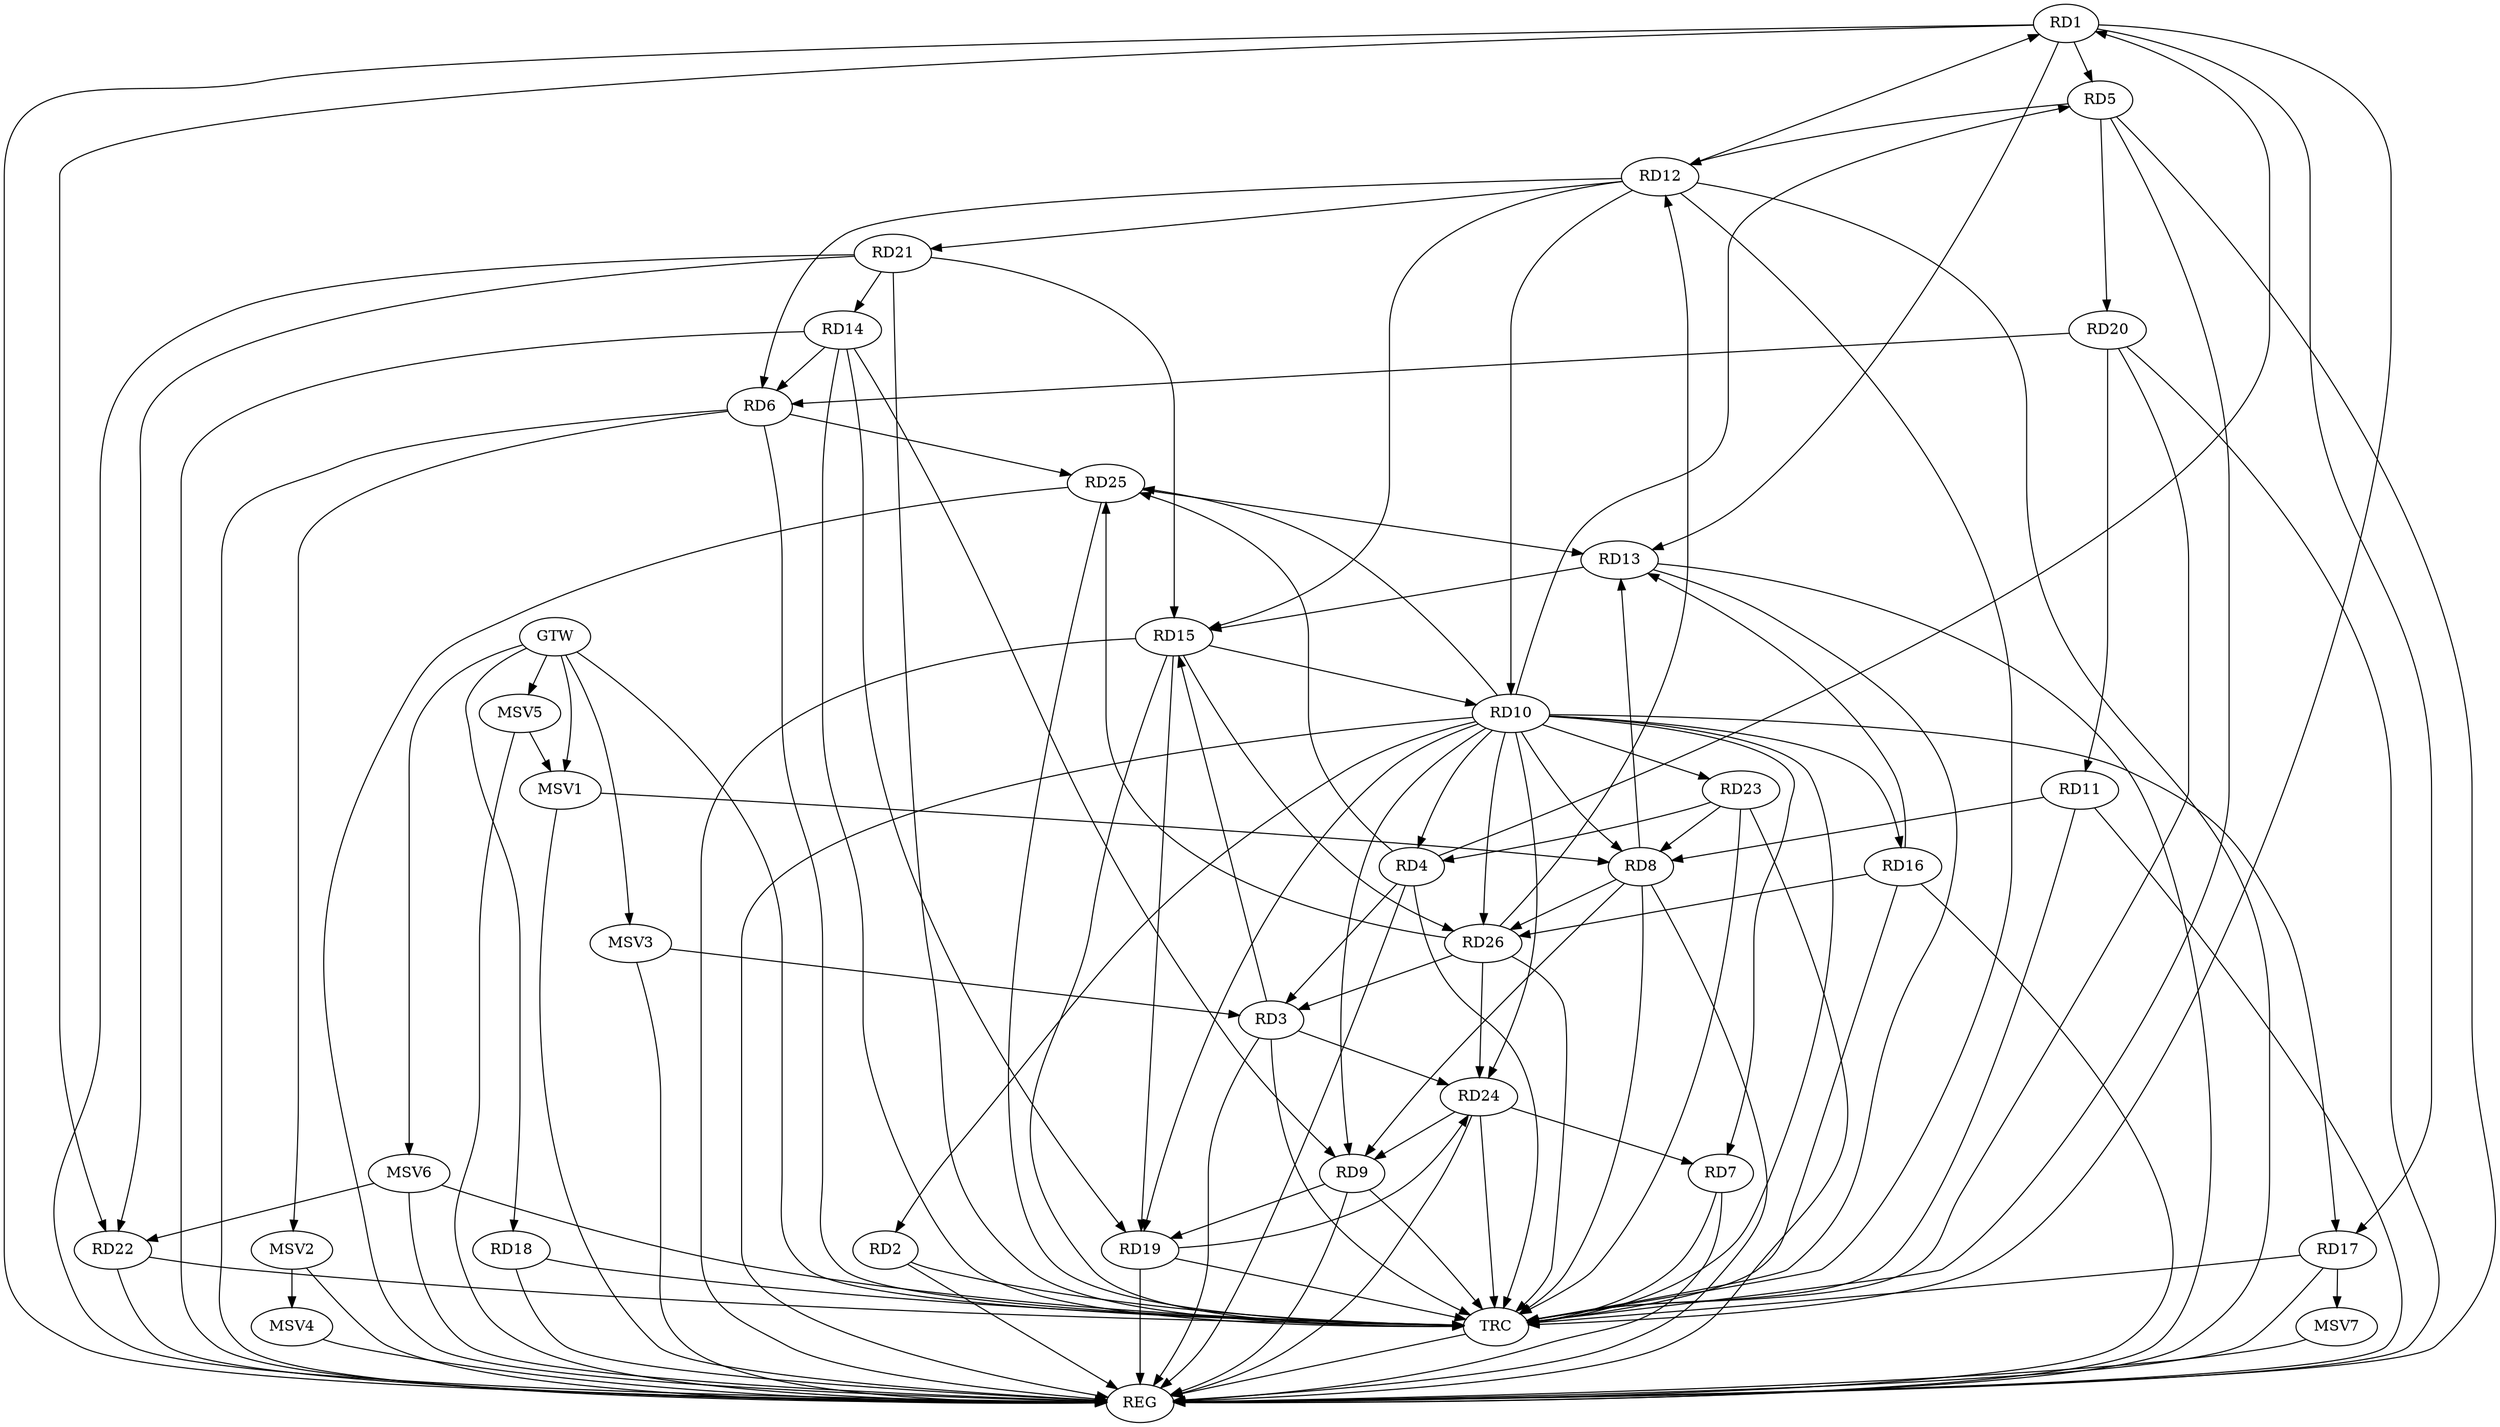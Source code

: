 strict digraph G {
  RD1 [ label="RD1" ];
  RD2 [ label="RD2" ];
  RD3 [ label="RD3" ];
  RD4 [ label="RD4" ];
  RD5 [ label="RD5" ];
  RD6 [ label="RD6" ];
  RD7 [ label="RD7" ];
  RD8 [ label="RD8" ];
  RD9 [ label="RD9" ];
  RD10 [ label="RD10" ];
  RD11 [ label="RD11" ];
  RD12 [ label="RD12" ];
  RD13 [ label="RD13" ];
  RD14 [ label="RD14" ];
  RD15 [ label="RD15" ];
  RD16 [ label="RD16" ];
  RD17 [ label="RD17" ];
  RD18 [ label="RD18" ];
  RD19 [ label="RD19" ];
  RD20 [ label="RD20" ];
  RD21 [ label="RD21" ];
  RD22 [ label="RD22" ];
  RD23 [ label="RD23" ];
  RD24 [ label="RD24" ];
  RD25 [ label="RD25" ];
  RD26 [ label="RD26" ];
  GTW [ label="GTW" ];
  REG [ label="REG" ];
  TRC [ label="TRC" ];
  MSV1 [ label="MSV1" ];
  MSV2 [ label="MSV2" ];
  MSV3 [ label="MSV3" ];
  MSV4 [ label="MSV4" ];
  MSV5 [ label="MSV5" ];
  MSV6 [ label="MSV6" ];
  MSV7 [ label="MSV7" ];
  RD4 -> RD1;
  RD1 -> RD5;
  RD12 -> RD1;
  RD1 -> RD13;
  RD1 -> RD17;
  RD1 -> RD22;
  RD4 -> RD3;
  RD3 -> RD15;
  RD3 -> RD24;
  RD26 -> RD3;
  RD23 -> RD4;
  RD4 -> RD25;
  RD5 -> RD12;
  RD5 -> RD20;
  RD12 -> RD6;
  RD14 -> RD6;
  RD20 -> RD6;
  RD6 -> RD25;
  RD24 -> RD7;
  RD8 -> RD9;
  RD10 -> RD8;
  RD11 -> RD8;
  RD8 -> RD13;
  RD23 -> RD8;
  RD8 -> RD26;
  RD10 -> RD9;
  RD14 -> RD9;
  RD9 -> RD19;
  RD24 -> RD9;
  RD12 -> RD10;
  RD15 -> RD10;
  RD10 -> RD16;
  RD10 -> RD24;
  RD10 -> RD25;
  RD20 -> RD11;
  RD12 -> RD15;
  RD12 -> RD21;
  RD26 -> RD12;
  RD13 -> RD15;
  RD16 -> RD13;
  RD25 -> RD13;
  RD14 -> RD19;
  RD21 -> RD14;
  RD15 -> RD19;
  RD21 -> RD15;
  RD15 -> RD26;
  RD16 -> RD26;
  RD19 -> RD24;
  RD21 -> RD22;
  RD26 -> RD24;
  RD26 -> RD25;
  GTW -> RD18;
  RD1 -> REG;
  RD2 -> REG;
  RD3 -> REG;
  RD4 -> REG;
  RD5 -> REG;
  RD6 -> REG;
  RD7 -> REG;
  RD8 -> REG;
  RD9 -> REG;
  RD10 -> REG;
  RD11 -> REG;
  RD12 -> REG;
  RD13 -> REG;
  RD14 -> REG;
  RD15 -> REG;
  RD16 -> REG;
  RD17 -> REG;
  RD18 -> REG;
  RD19 -> REG;
  RD20 -> REG;
  RD21 -> REG;
  RD22 -> REG;
  RD23 -> REG;
  RD24 -> REG;
  RD25 -> REG;
  RD1 -> TRC;
  RD2 -> TRC;
  RD3 -> TRC;
  RD4 -> TRC;
  RD5 -> TRC;
  RD6 -> TRC;
  RD7 -> TRC;
  RD8 -> TRC;
  RD9 -> TRC;
  RD10 -> TRC;
  RD11 -> TRC;
  RD12 -> TRC;
  RD13 -> TRC;
  RD14 -> TRC;
  RD15 -> TRC;
  RD16 -> TRC;
  RD17 -> TRC;
  RD18 -> TRC;
  RD19 -> TRC;
  RD20 -> TRC;
  RD21 -> TRC;
  RD22 -> TRC;
  RD23 -> TRC;
  RD24 -> TRC;
  RD25 -> TRC;
  RD26 -> TRC;
  GTW -> TRC;
  TRC -> REG;
  RD10 -> RD2;
  RD10 -> RD4;
  RD10 -> RD26;
  RD10 -> RD23;
  RD10 -> RD19;
  RD10 -> RD17;
  RD10 -> RD7;
  RD10 -> RD5;
  MSV1 -> RD8;
  GTW -> MSV1;
  MSV1 -> REG;
  RD6 -> MSV2;
  MSV2 -> REG;
  MSV3 -> RD3;
  GTW -> MSV3;
  MSV3 -> REG;
  MSV2 -> MSV4;
  MSV4 -> REG;
  MSV5 -> MSV1;
  GTW -> MSV5;
  MSV5 -> REG;
  MSV6 -> RD22;
  GTW -> MSV6;
  MSV6 -> REG;
  MSV6 -> TRC;
  RD17 -> MSV7;
  MSV7 -> REG;
}
